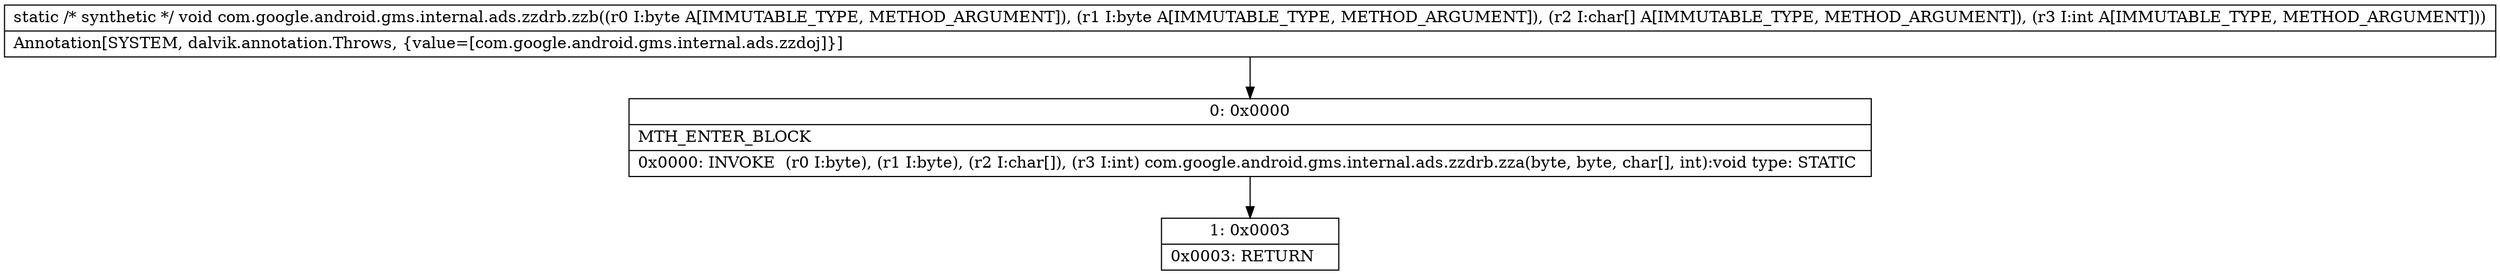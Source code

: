 digraph "CFG forcom.google.android.gms.internal.ads.zzdrb.zzb(BB[CI)V" {
Node_0 [shape=record,label="{0\:\ 0x0000|MTH_ENTER_BLOCK\l|0x0000: INVOKE  (r0 I:byte), (r1 I:byte), (r2 I:char[]), (r3 I:int) com.google.android.gms.internal.ads.zzdrb.zza(byte, byte, char[], int):void type: STATIC \l}"];
Node_1 [shape=record,label="{1\:\ 0x0003|0x0003: RETURN   \l}"];
MethodNode[shape=record,label="{static \/* synthetic *\/ void com.google.android.gms.internal.ads.zzdrb.zzb((r0 I:byte A[IMMUTABLE_TYPE, METHOD_ARGUMENT]), (r1 I:byte A[IMMUTABLE_TYPE, METHOD_ARGUMENT]), (r2 I:char[] A[IMMUTABLE_TYPE, METHOD_ARGUMENT]), (r3 I:int A[IMMUTABLE_TYPE, METHOD_ARGUMENT]))  | Annotation[SYSTEM, dalvik.annotation.Throws, \{value=[com.google.android.gms.internal.ads.zzdoj]\}]\l}"];
MethodNode -> Node_0;
Node_0 -> Node_1;
}

